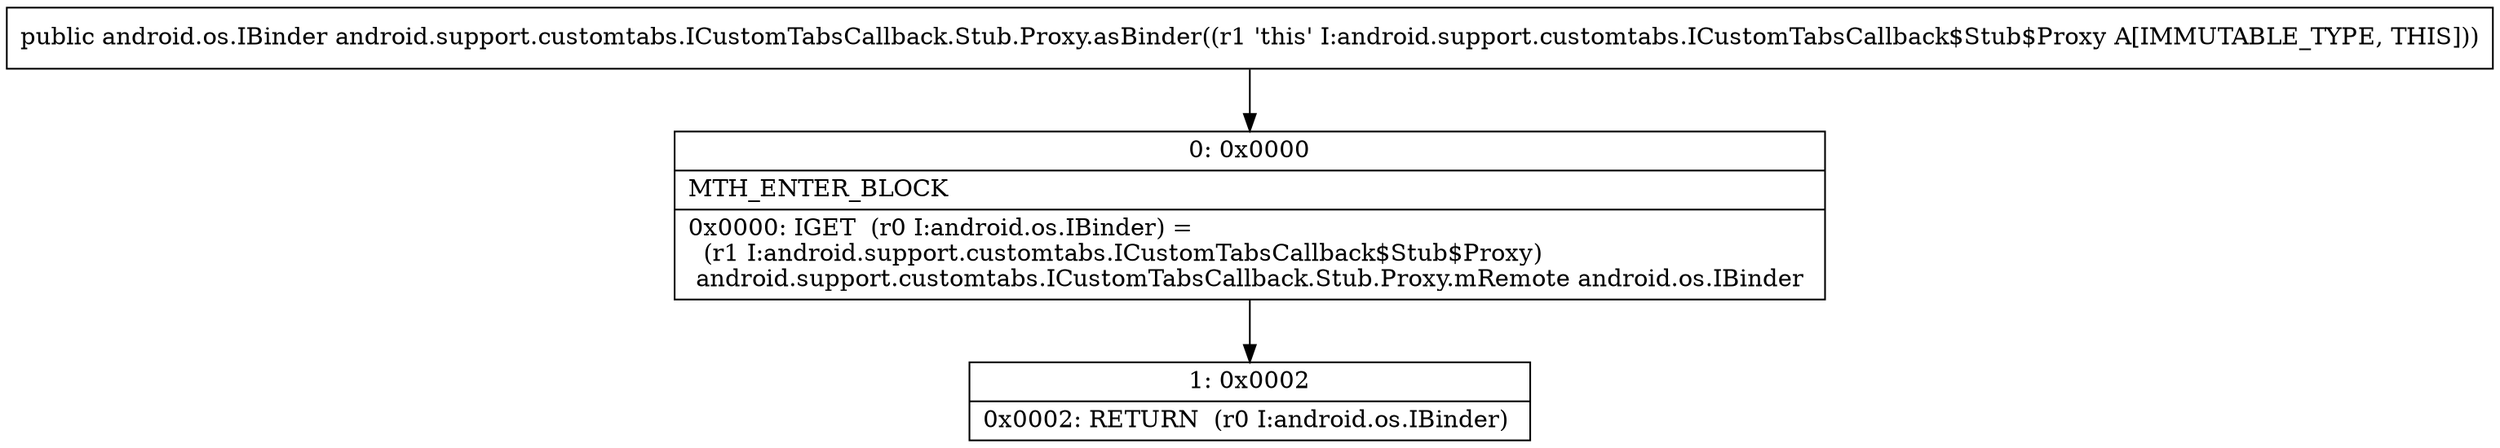 digraph "CFG forandroid.support.customtabs.ICustomTabsCallback.Stub.Proxy.asBinder()Landroid\/os\/IBinder;" {
Node_0 [shape=record,label="{0\:\ 0x0000|MTH_ENTER_BLOCK\l|0x0000: IGET  (r0 I:android.os.IBinder) = \l  (r1 I:android.support.customtabs.ICustomTabsCallback$Stub$Proxy)\l android.support.customtabs.ICustomTabsCallback.Stub.Proxy.mRemote android.os.IBinder \l}"];
Node_1 [shape=record,label="{1\:\ 0x0002|0x0002: RETURN  (r0 I:android.os.IBinder) \l}"];
MethodNode[shape=record,label="{public android.os.IBinder android.support.customtabs.ICustomTabsCallback.Stub.Proxy.asBinder((r1 'this' I:android.support.customtabs.ICustomTabsCallback$Stub$Proxy A[IMMUTABLE_TYPE, THIS])) }"];
MethodNode -> Node_0;
Node_0 -> Node_1;
}

